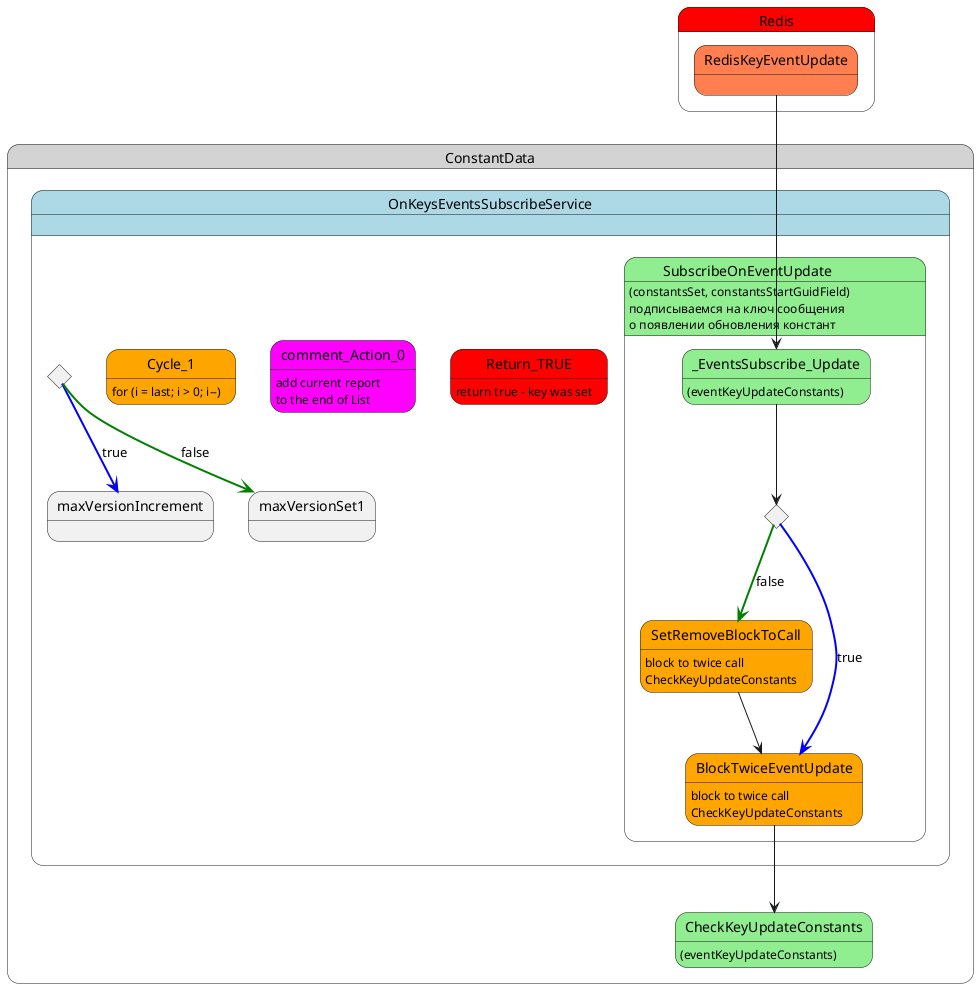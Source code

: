 @startuml
state Redis #red {
    state RedisKeyEventUpdate #coral
}

state ConstantData #lightgray {

    state CheckKeyUpdateConstants #lightgreen
    CheckKeyUpdateConstants : (eventKeyUpdateConstants)

    state OnKeysEventsSubscribeService #lightblue{

        state SubscribeOnEventUpdate #lightgreen{
            state _EventsSubscribe_Update #lightgreen
            _EventsSubscribe_Update : (eventKeyUpdateConstants)

            state SetRemoveBlockToCall #orange
            SetRemoveBlockToCall : block to twice call \nCheckKeyUpdateConstants
            state BlockTwiceEventUpdate #orange
            BlockTwiceEventUpdate : block to twice call \nCheckKeyUpdateConstants
            state _flagToBlockEventUpdate <<choice>>
            _flagToBlockEventUpdate -[#blue,bold]-> BlockTwiceEventUpdate : true
            _flagToBlockEventUpdate -[#green,bold]-> SetRemoveBlockToCall : false

        }
        SubscribeOnEventUpdate : (constantsSet, constantsStartGuidField) \nподписываемся на ключ сообщения \nо появлении обновления констант
        _EventsSubscribe_Update --> _flagToBlockEventUpdate
        SetRemoveBlockToCall --> BlockTwiceEventUpdate
        BlockTwiceEventUpdate --> CheckKeyUpdateConstants





        state Return_TRUE #Red
        Return_TRUE : return true - key was set

        state comment_Action_0 #magenta
        comment_Action_0 : add current report \nto the end of List



        state Cycle_1 #orange
        Cycle_1 : for (i = last; i > 0; i--)


        state isRefExisted <<choice>>
        isRefExisted -[#blue,bold]-> maxVersionIncrement : true
        isRefExisted -[#green,bold]-> maxVersionSet1 : false
    }
    OnKeysEventsSubscribeService :

RedisKeyEventUpdate --> _EventsSubscribe_Update




}

@enduml
